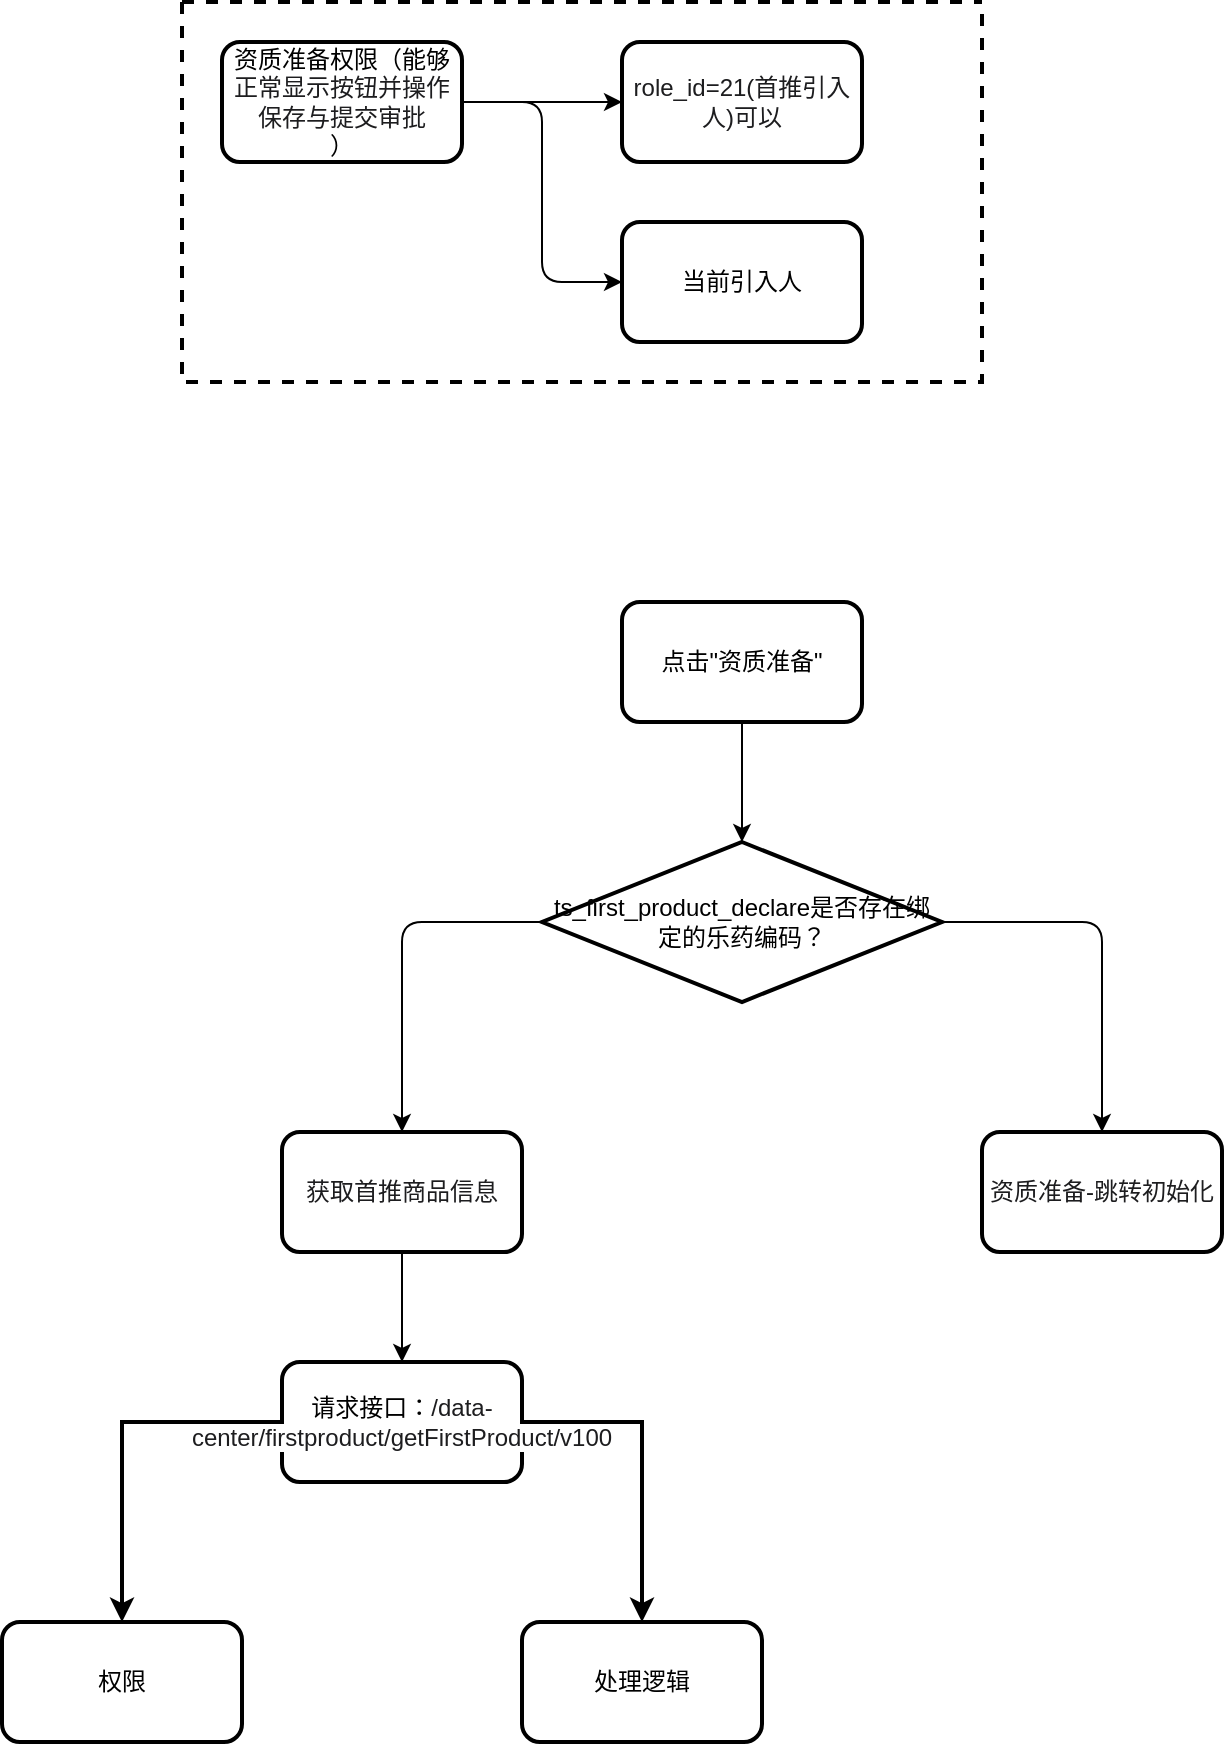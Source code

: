 <mxfile version="15.7.3" type="device" pages="4"><diagram id="WPfcQja5oIEPn3pyzZUy" name="第 1 页"><mxGraphModel dx="1929" dy="745" grid="1" gridSize="10" guides="1" tooltips="1" connect="1" arrows="1" fold="1" page="1" pageScale="1" pageWidth="827" pageHeight="1169" math="0" shadow="0"><root><mxCell id="0"/><mxCell id="1" parent="0"/><mxCell id="14" style="edgeStyle=orthogonalEdgeStyle;html=1;" parent="1" source="9" target="11" edge="1"><mxGeometry relative="1" as="geometry"/></mxCell><mxCell id="9" value="点击&quot;资质准备&quot;" style="rounded=1;whiteSpace=wrap;html=1;strokeWidth=2;" parent="1" vertex="1"><mxGeometry x="240" y="320" width="120" height="60" as="geometry"/></mxCell><mxCell id="17" style="edgeStyle=orthogonalEdgeStyle;html=1;" parent="1" source="11" target="15" edge="1"><mxGeometry relative="1" as="geometry"/></mxCell><mxCell id="18" style="edgeStyle=orthogonalEdgeStyle;html=1;entryX=0.5;entryY=0;entryDx=0;entryDy=0;" parent="1" source="11" target="16" edge="1"><mxGeometry relative="1" as="geometry"/></mxCell><mxCell id="11" value="ts_first_product_declare是否存在绑定的乐药编码？" style="rhombus;whiteSpace=wrap;html=1;strokeWidth=2;" parent="1" vertex="1"><mxGeometry x="200" y="440" width="200" height="80" as="geometry"/></mxCell><mxCell id="13" value="" style="group" parent="1" vertex="1" connectable="0"><mxGeometry x="20" y="20" width="400" height="190" as="geometry"/></mxCell><mxCell id="4" value="资质准备权限（能够&lt;span style=&quot;color: rgb(29 , 29 , 31) ; font-family: &amp;#34;helvetica neue&amp;#34; , , &amp;#34;blinkmacsystemfont&amp;#34; , &amp;#34;segoe ui&amp;#34; , &amp;#34;pingfang sc&amp;#34; , &amp;#34;roboto&amp;#34; , &amp;#34;microsoft yahei&amp;#34; , &amp;#34;source han sans sc&amp;#34; , &amp;#34;noto sans cjk sc&amp;#34; , &amp;#34;myriad pro&amp;#34; , &amp;#34;hiragino sans&amp;#34; , &amp;#34;yu gothic&amp;#34; , &amp;#34;lucida grande&amp;#34; , sans-serif ; background-color: rgb(255 , 255 , 255)&quot;&gt;&lt;font style=&quot;font-size: 12px&quot;&gt;正常显示按钮并操作保存与提交审批&lt;/font&gt;&lt;/span&gt;&lt;br&gt;）" style="rounded=1;whiteSpace=wrap;html=1;strokeWidth=2;" parent="13" vertex="1"><mxGeometry x="20" y="20" width="120" height="60" as="geometry"/></mxCell><mxCell id="5" value="&lt;span style=&quot;color: rgb(29 , 29 , 31) ; background-color: rgb(255 , 255 , 255)&quot;&gt;&lt;font style=&quot;font-size: 12px&quot;&gt;role_id=21(首推引入人)可以&lt;/font&gt;&lt;/span&gt;" style="rounded=1;whiteSpace=wrap;html=1;strokeWidth=2;" parent="13" vertex="1"><mxGeometry x="220" y="20" width="120" height="60" as="geometry"/></mxCell><mxCell id="7" value="当前引入人" style="rounded=1;whiteSpace=wrap;html=1;strokeWidth=2;" parent="13" vertex="1"><mxGeometry x="220" y="110" width="120" height="60" as="geometry"/></mxCell><mxCell id="12" value="" style="swimlane;startSize=0;strokeWidth=2;dashed=1;" parent="13" vertex="1"><mxGeometry width="400" height="190" as="geometry"><mxRectangle x="20" y="20" width="50" height="40" as="alternateBounds"/></mxGeometry></mxCell><mxCell id="6" style="edgeStyle=none;html=1;entryX=0;entryY=0.5;entryDx=0;entryDy=0;" parent="13" source="4" target="5" edge="1"><mxGeometry relative="1" as="geometry"/></mxCell><mxCell id="8" style="edgeStyle=orthogonalEdgeStyle;html=1;entryX=0;entryY=0.5;entryDx=0;entryDy=0;" parent="13" source="4" target="7" edge="1"><mxGeometry relative="1" as="geometry"/></mxCell><mxCell id="21" style="edgeStyle=orthogonalEdgeStyle;html=1;" parent="1" source="15" target="20" edge="1"><mxGeometry relative="1" as="geometry"/></mxCell><mxCell id="15" value="&lt;span style=&quot;color: rgb(29 , 29 , 31) ; font-family: &amp;#34;helvetica neue&amp;#34; , , &amp;#34;blinkmacsystemfont&amp;#34; , &amp;#34;segoe ui&amp;#34; , &amp;#34;pingfang sc&amp;#34; , &amp;#34;roboto&amp;#34; , &amp;#34;microsoft yahei&amp;#34; , &amp;#34;source han sans sc&amp;#34; , &amp;#34;noto sans cjk sc&amp;#34; , &amp;#34;myriad pro&amp;#34; , &amp;#34;hiragino sans&amp;#34; , &amp;#34;yu gothic&amp;#34; , &amp;#34;lucida grande&amp;#34; , sans-serif ; background-color: rgb(255 , 255 , 255)&quot;&gt;&lt;font style=&quot;font-size: 12px&quot;&gt;获取首推商品信息&lt;/font&gt;&lt;/span&gt;" style="rounded=1;whiteSpace=wrap;html=1;strokeWidth=2;" parent="1" vertex="1"><mxGeometry x="70" y="585" width="120" height="60" as="geometry"/></mxCell><mxCell id="16" value="&lt;span style=&quot;color: rgb(29 , 29 , 31) ; font-family: &amp;#34;helvetica neue&amp;#34; , , &amp;#34;blinkmacsystemfont&amp;#34; , &amp;#34;segoe ui&amp;#34; , &amp;#34;pingfang sc&amp;#34; , &amp;#34;roboto&amp;#34; , &amp;#34;microsoft yahei&amp;#34; , &amp;#34;source han sans sc&amp;#34; , &amp;#34;noto sans cjk sc&amp;#34; , &amp;#34;myriad pro&amp;#34; , &amp;#34;hiragino sans&amp;#34; , &amp;#34;yu gothic&amp;#34; , &amp;#34;lucida grande&amp;#34; , sans-serif ; background-color: rgb(255 , 255 , 255)&quot;&gt;&lt;font style=&quot;font-size: 12px&quot;&gt;资质准备-跳转初始化&lt;/font&gt;&lt;/span&gt;" style="rounded=1;whiteSpace=wrap;html=1;strokeWidth=2;" parent="1" vertex="1"><mxGeometry x="420" y="585" width="120" height="60" as="geometry"/></mxCell><mxCell id="tolySweGM1y1C775ZEbo-24" style="edgeStyle=orthogonalEdgeStyle;rounded=0;orthogonalLoop=1;jettySize=auto;html=1;entryX=0.5;entryY=0;entryDx=0;entryDy=0;fontSize=12;elbow=vertical;strokeWidth=2;" edge="1" parent="1" source="20" target="tolySweGM1y1C775ZEbo-22"><mxGeometry relative="1" as="geometry"/></mxCell><mxCell id="3tNxGhTiVsaATqFAb33--21" style="edgeStyle=orthogonalEdgeStyle;rounded=0;orthogonalLoop=1;jettySize=auto;html=1;entryX=0.5;entryY=0;entryDx=0;entryDy=0;fontSize=12;elbow=vertical;exitX=1;exitY=0.5;exitDx=0;exitDy=0;strokeWidth=2;" edge="1" parent="1" source="20" target="tolySweGM1y1C775ZEbo-23"><mxGeometry relative="1" as="geometry"/></mxCell><mxCell id="20" value="请求接口：&lt;span style=&quot;color: rgb(29 , 29 , 31) ; font-family: &amp;#34;helvetica neue&amp;#34; , , &amp;#34;blinkmacsystemfont&amp;#34; , &amp;#34;segoe ui&amp;#34; , &amp;#34;pingfang sc&amp;#34; , &amp;#34;roboto&amp;#34; , &amp;#34;microsoft yahei&amp;#34; , &amp;#34;source han sans sc&amp;#34; , &amp;#34;noto sans cjk sc&amp;#34; , &amp;#34;myriad pro&amp;#34; , &amp;#34;hiragino sans&amp;#34; , &amp;#34;yu gothic&amp;#34; , &amp;#34;lucida grande&amp;#34; , sans-serif ; background-color: rgb(255 , 255 , 255)&quot;&gt;&lt;font style=&quot;font-size: 12px&quot;&gt;/data-center/firstproduct/getFirstProduct/v100&lt;/font&gt;&lt;/span&gt;" style="rounded=1;whiteSpace=wrap;html=1;strokeWidth=2;" parent="1" vertex="1"><mxGeometry x="70" y="700" width="120" height="60" as="geometry"/></mxCell><UserObject label="权限" link="data:page/id,YXf1uLRItGu0j6dxuext" id="tolySweGM1y1C775ZEbo-22"><mxCell style="rounded=1;whiteSpace=wrap;html=1;fontSize=12;strokeWidth=2;" vertex="1" parent="1"><mxGeometry x="-70" y="830" width="120" height="60" as="geometry"/></mxCell></UserObject><UserObject label="处理逻辑" link="data:page/id,p10A2hyd7n5HCGMcP2vl" id="tolySweGM1y1C775ZEbo-23"><mxCell style="rounded=1;whiteSpace=wrap;html=1;fontSize=12;strokeWidth=2;" vertex="1" parent="1"><mxGeometry x="190" y="830" width="120" height="60" as="geometry"/></mxCell></UserObject></root></mxGraphModel></diagram><diagram id="YXf1uLRItGu0j6dxuext" name="获取首推商品接口权限"><mxGraphModel dx="1102" dy="745" grid="1" gridSize="10" guides="1" tooltips="1" connect="1" arrows="1" fold="1" page="1" pageScale="1" pageWidth="827" pageHeight="1169" math="0" shadow="0"><root><mxCell id="leoAgsFtz66sRSem1YmW-0"/><mxCell id="leoAgsFtz66sRSem1YmW-1" parent="leoAgsFtz66sRSem1YmW-0"/><mxCell id="gjRkKjlhrClscp_FDiNg-2" style="edgeStyle=orthogonalEdgeStyle;rounded=0;orthogonalLoop=1;jettySize=auto;html=1;entryX=0;entryY=0.5;entryDx=0;entryDy=0;fontSize=12;elbow=vertical;" edge="1" parent="leoAgsFtz66sRSem1YmW-1" source="y3dWnA7UW4Gwfb8DywB7-0" target="y3dWnA7UW4Gwfb8DywB7-1"><mxGeometry relative="1" as="geometry"/></mxCell><mxCell id="gjRkKjlhrClscp_FDiNg-3" style="edgeStyle=orthogonalEdgeStyle;rounded=0;orthogonalLoop=1;jettySize=auto;html=1;fontSize=12;elbow=vertical;" edge="1" parent="leoAgsFtz66sRSem1YmW-1" source="y3dWnA7UW4Gwfb8DywB7-0" target="gjRkKjlhrClscp_FDiNg-0"><mxGeometry relative="1" as="geometry"/></mxCell><mxCell id="gjRkKjlhrClscp_FDiNg-4" style="edgeStyle=orthogonalEdgeStyle;rounded=0;orthogonalLoop=1;jettySize=auto;html=1;entryX=0;entryY=0.5;entryDx=0;entryDy=0;fontSize=12;elbow=vertical;" edge="1" parent="leoAgsFtz66sRSem1YmW-1" source="y3dWnA7UW4Gwfb8DywB7-0" target="gjRkKjlhrClscp_FDiNg-1"><mxGeometry relative="1" as="geometry"/></mxCell><mxCell id="y3dWnA7UW4Gwfb8DywB7-0" value="接口：&lt;span style=&quot;color: rgb(29 , 29 , 31) ; background-color: rgb(255 , 255 , 255)&quot;&gt;/data-center/firstproduct/getFirstProduct/v100权限说明（或）&lt;/span&gt;" style="rounded=1;whiteSpace=wrap;html=1;strokeWidth=2;" parent="leoAgsFtz66sRSem1YmW-1" vertex="1"><mxGeometry x="160" y="200" width="120" height="60" as="geometry"/></mxCell><mxCell id="y3dWnA7UW4Gwfb8DywB7-1" value="&lt;span style=&quot;color: rgb(29 , 29 , 31) ; font-family: &amp;#34;helvetica neue&amp;#34; , , &amp;#34;blinkmacsystemfont&amp;#34; , &amp;#34;segoe ui&amp;#34; , &amp;#34;pingfang sc&amp;#34; , &amp;#34;roboto&amp;#34; , &amp;#34;microsoft yahei&amp;#34; , &amp;#34;source han sans sc&amp;#34; , &amp;#34;noto sans cjk sc&amp;#34; , &amp;#34;myriad pro&amp;#34; , &amp;#34;hiragino sans&amp;#34; , &amp;#34;yu gothic&amp;#34; , &amp;#34;lucida grande&amp;#34; , sans-serif ; background-color: rgb(255 , 255 , 255)&quot;&gt;&lt;font style=&quot;font-size: 12px&quot;&gt;first_product_list【商品资料-首推商品资料】&lt;/font&gt;&lt;/span&gt;" style="rounded=1;whiteSpace=wrap;html=1;strokeWidth=2;" parent="leoAgsFtz66sRSem1YmW-1" vertex="1"><mxGeometry x="400" y="80" width="120" height="60" as="geometry"/></mxCell><mxCell id="gjRkKjlhrClscp_FDiNg-0" value="&lt;span style=&quot;color: rgb(29 , 29 , 31) ; background-color: rgb(255 , 255 , 255)&quot;&gt;&lt;font style=&quot;font-size: 12px&quot;&gt;introducer_product_declare_new【首推商品申报-审核中-普通申报】&lt;/font&gt;&lt;/span&gt;" style="rounded=1;whiteSpace=wrap;html=1;strokeWidth=2;" vertex="1" parent="leoAgsFtz66sRSem1YmW-1"><mxGeometry x="400" y="200" width="180" height="60" as="geometry"/></mxCell><mxCell id="gjRkKjlhrClscp_FDiNg-1" value="&lt;span style=&quot;color: rgb(29 , 29 , 31) ; font-family: &amp;#34;helvetica neue&amp;#34; , , &amp;#34;blinkmacsystemfont&amp;#34; , &amp;#34;segoe ui&amp;#34; , &amp;#34;pingfang sc&amp;#34; , &amp;#34;roboto&amp;#34; , &amp;#34;microsoft yahei&amp;#34; , &amp;#34;source han sans sc&amp;#34; , &amp;#34;noto sans cjk sc&amp;#34; , &amp;#34;myriad pro&amp;#34; , &amp;#34;hiragino sans&amp;#34; , &amp;#34;yu gothic&amp;#34; , &amp;#34;lucida grande&amp;#34; , sans-serif ; background-color: rgb(255 , 255 , 255)&quot;&gt;&lt;font style=&quot;font-size: 12px&quot;&gt;declare_passed_qualification_prepare【首推商品申报-审核通过-资质准备_操作】&lt;/font&gt;&lt;/span&gt;" style="rounded=1;whiteSpace=wrap;html=1;strokeWidth=2;" vertex="1" parent="leoAgsFtz66sRSem1YmW-1"><mxGeometry x="400" y="320" width="230" height="60" as="geometry"/></mxCell></root></mxGraphModel></diagram><diagram id="p10A2hyd7n5HCGMcP2vl" name="获取首推商品逻辑"><mxGraphModel dx="1102" dy="745" grid="1" gridSize="10" guides="1" tooltips="1" connect="1" arrows="1" fold="1" page="1" pageScale="1" pageWidth="827" pageHeight="1169" math="0" shadow="0"><root><mxCell id="84rG2cgDSMmh1bDQ3Bee-0"/><mxCell id="84rG2cgDSMmh1bDQ3Bee-1" parent="84rG2cgDSMmh1bDQ3Bee-0"/><mxCell id="9heXXg4yebDUAT0vKO_C-5" style="edgeStyle=orthogonalEdgeStyle;rounded=0;orthogonalLoop=1;jettySize=auto;html=1;fontSize=12;strokeWidth=2;elbow=vertical;" edge="1" parent="84rG2cgDSMmh1bDQ3Bee-1" source="84rG2cgDSMmh1bDQ3Bee-2" target="9heXXg4yebDUAT0vKO_C-0"><mxGeometry relative="1" as="geometry"/></mxCell><mxCell id="84rG2cgDSMmh1bDQ3Bee-2" value="入参：productId" style="rounded=1;whiteSpace=wrap;html=1;fontSize=12;strokeWidth=2;" vertex="1" parent="84rG2cgDSMmh1bDQ3Bee-1"><mxGeometry x="200" y="80" width="120" height="60" as="geometry"/></mxCell><mxCell id="9heXXg4yebDUAT0vKO_C-6" style="edgeStyle=orthogonalEdgeStyle;rounded=0;orthogonalLoop=1;jettySize=auto;html=1;fontSize=12;strokeWidth=2;elbow=vertical;" edge="1" parent="84rG2cgDSMmh1bDQ3Bee-1" source="9heXXg4yebDUAT0vKO_C-0" target="9heXXg4yebDUAT0vKO_C-2"><mxGeometry relative="1" as="geometry"/></mxCell><mxCell id="9heXXg4yebDUAT0vKO_C-0" value="根据productId查询ts_first_product" style="rounded=1;whiteSpace=wrap;html=1;fontSize=12;strokeWidth=2;" vertex="1" parent="84rG2cgDSMmh1bDQ3Bee-1"><mxGeometry x="200" y="190" width="120" height="60" as="geometry"/></mxCell><mxCell id="9heXXg4yebDUAT0vKO_C-4" style="edgeStyle=orthogonalEdgeStyle;rounded=0;orthogonalLoop=1;jettySize=auto;html=1;fontSize=12;elbow=vertical;strokeWidth=2;" edge="1" parent="84rG2cgDSMmh1bDQ3Bee-1" source="9heXXg4yebDUAT0vKO_C-2" target="9heXXg4yebDUAT0vKO_C-3"><mxGeometry relative="1" as="geometry"/></mxCell><mxCell id="9heXXg4yebDUAT0vKO_C-7" value="无法找到" style="edgeLabel;html=1;align=center;verticalAlign=middle;resizable=0;points=[];fontSize=12;" vertex="1" connectable="0" parent="9heXXg4yebDUAT0vKO_C-4"><mxGeometry x="-0.114" y="5" relative="1" as="geometry"><mxPoint as="offset"/></mxGeometry></mxCell><mxCell id="9heXXg4yebDUAT0vKO_C-10" style="edgeStyle=orthogonalEdgeStyle;rounded=0;orthogonalLoop=1;jettySize=auto;html=1;fontSize=12;strokeWidth=2;elbow=vertical;" edge="1" parent="84rG2cgDSMmh1bDQ3Bee-1" source="9heXXg4yebDUAT0vKO_C-2" target="9heXXg4yebDUAT0vKO_C-9"><mxGeometry relative="1" as="geometry"/></mxCell><mxCell id="9heXXg4yebDUAT0vKO_C-2" value="是否能够找到首推商品记录" style="rhombus;whiteSpace=wrap;html=1;fontSize=12;strokeWidth=2;" vertex="1" parent="84rG2cgDSMmh1bDQ3Bee-1"><mxGeometry x="165" y="330" width="190" height="80" as="geometry"/></mxCell><mxCell id="9heXXg4yebDUAT0vKO_C-3" value="报错：PARAM_ERROR：参数错误：商品不存在" style="rounded=1;whiteSpace=wrap;html=1;fontSize=12;strokeWidth=2;" vertex="1" parent="84rG2cgDSMmh1bDQ3Bee-1"><mxGeometry x="410" y="480" width="120" height="60" as="geometry"/></mxCell><mxCell id="9heXXg4yebDUAT0vKO_C-14" style="edgeStyle=orthogonalEdgeStyle;rounded=0;orthogonalLoop=1;jettySize=auto;html=1;fontSize=12;strokeWidth=2;elbow=vertical;exitX=0;exitY=0.5;exitDx=0;exitDy=0;" edge="1" parent="84rG2cgDSMmh1bDQ3Bee-1" source="9heXXg4yebDUAT0vKO_C-9" target="9heXXg4yebDUAT0vKO_C-11"><mxGeometry relative="1" as="geometry"/></mxCell><mxCell id="9heXXg4yebDUAT0vKO_C-18" value="否" style="edgeLabel;html=1;align=center;verticalAlign=middle;resizable=0;points=[];fontSize=12;" vertex="1" connectable="0" parent="9heXXg4yebDUAT0vKO_C-14"><mxGeometry x="0.099" y="-1" relative="1" as="geometry"><mxPoint as="offset"/></mxGeometry></mxCell><mxCell id="9heXXg4yebDUAT0vKO_C-15" style="edgeStyle=orthogonalEdgeStyle;rounded=0;orthogonalLoop=1;jettySize=auto;html=1;fontSize=12;strokeWidth=2;elbow=vertical;" edge="1" parent="84rG2cgDSMmh1bDQ3Bee-1" source="9heXXg4yebDUAT0vKO_C-9" target="9heXXg4yebDUAT0vKO_C-12"><mxGeometry relative="1" as="geometry"/></mxCell><mxCell id="9heXXg4yebDUAT0vKO_C-19" value="是" style="edgeLabel;html=1;align=center;verticalAlign=middle;resizable=0;points=[];fontSize=12;" vertex="1" connectable="0" parent="9heXXg4yebDUAT0vKO_C-15"><mxGeometry x="0.305" y="4" relative="1" as="geometry"><mxPoint as="offset"/></mxGeometry></mxCell><mxCell id="9heXXg4yebDUAT0vKO_C-9" value="ts_first_product是否为有效状态【status=3】【FirstProductStatus.ENABLE.status()】" style="rhombus;whiteSpace=wrap;html=1;fontSize=12;strokeWidth=2;" vertex="1" parent="84rG2cgDSMmh1bDQ3Bee-1"><mxGeometry x="162.5" y="590" width="195" height="80" as="geometry"/></mxCell><mxCell id="9heXXg4yebDUAT0vKO_C-22" style="edgeStyle=orthogonalEdgeStyle;rounded=0;orthogonalLoop=1;jettySize=auto;html=1;entryX=0.5;entryY=0;entryDx=0;entryDy=0;fontSize=12;strokeWidth=2;elbow=vertical;" edge="1" parent="84rG2cgDSMmh1bDQ3Bee-1" source="9heXXg4yebDUAT0vKO_C-11" target="9heXXg4yebDUAT0vKO_C-20"><mxGeometry relative="1" as="geometry"/></mxCell><mxCell id="9heXXg4yebDUAT0vKO_C-11" value="通过BeanUtil.toBean将firstProduct转化为GetFirstProductResponse" style="rounded=1;whiteSpace=wrap;html=1;fontSize=12;strokeWidth=2;" vertex="1" parent="84rG2cgDSMmh1bDQ3Bee-1"><mxGeometry x="30" y="890" width="150" height="80" as="geometry"/></mxCell><mxCell id="9heXXg4yebDUAT0vKO_C-17" style="edgeStyle=orthogonalEdgeStyle;rounded=0;orthogonalLoop=1;jettySize=auto;html=1;fontSize=12;strokeWidth=2;elbow=vertical;" edge="1" parent="84rG2cgDSMmh1bDQ3Bee-1" source="9heXXg4yebDUAT0vKO_C-12" target="9heXXg4yebDUAT0vKO_C-13"><mxGeometry relative="1" as="geometry"/></mxCell><mxCell id="9heXXg4yebDUAT0vKO_C-12" value="通过productCode获取ts_basic_product记录【如果首推商品为有效状态，一定存在基础商品记录】" style="rounded=1;whiteSpace=wrap;html=1;fontSize=12;strokeWidth=2;" vertex="1" parent="84rG2cgDSMmh1bDQ3Bee-1"><mxGeometry x="400" y="750" width="130" height="80" as="geometry"/></mxCell><mxCell id="9heXXg4yebDUAT0vKO_C-23" style="edgeStyle=orthogonalEdgeStyle;rounded=0;orthogonalLoop=1;jettySize=auto;html=1;fontSize=12;strokeWidth=2;elbow=vertical;" edge="1" parent="84rG2cgDSMmh1bDQ3Bee-1" source="9heXXg4yebDUAT0vKO_C-13" target="9heXXg4yebDUAT0vKO_C-20"><mxGeometry relative="1" as="geometry"/></mxCell><mxCell id="9heXXg4yebDUAT0vKO_C-13" value="通过BeanUtil.toBean将basicProduct转化为GetFirstProductResponse，并设置为有效状态【status=3】" style="rounded=1;whiteSpace=wrap;html=1;fontSize=12;strokeWidth=2;" vertex="1" parent="84rG2cgDSMmh1bDQ3Bee-1"><mxGeometry x="387.5" y="890" width="155" height="110" as="geometry"/></mxCell><mxCell id="zu9Iy86dlMq7CK67zmnD-1" style="edgeStyle=orthogonalEdgeStyle;rounded=0;orthogonalLoop=1;jettySize=auto;html=1;fontSize=12;strokeWidth=2;elbow=vertical;" edge="1" parent="84rG2cgDSMmh1bDQ3Bee-1" source="9heXXg4yebDUAT0vKO_C-20" target="zu9Iy86dlMq7CK67zmnD-0"><mxGeometry relative="1" as="geometry"/></mxCell><UserObject label="设置编辑权限isAuditable" link="data:page/id,siyCtcXwn9EbncXO-KKV" id="9heXXg4yebDUAT0vKO_C-20"><mxCell style="rounded=1;whiteSpace=wrap;html=1;fontSize=12;strokeWidth=2;" vertex="1" parent="84rG2cgDSMmh1bDQ3Bee-1"><mxGeometry x="210" y="1120" width="120" height="60" as="geometry"/></mxCell></UserObject><mxCell id="zu9Iy86dlMq7CK67zmnD-3" style="edgeStyle=orthogonalEdgeStyle;rounded=0;orthogonalLoop=1;jettySize=auto;html=1;fontSize=12;strokeWidth=2;elbow=vertical;" edge="1" parent="84rG2cgDSMmh1bDQ3Bee-1" source="zu9Iy86dlMq7CK67zmnD-0" target="zu9Iy86dlMq7CK67zmnD-2"><mxGeometry relative="1" as="geometry"/></mxCell><mxCell id="zu9Iy86dlMq7CK67zmnD-0" value="creator设置为中文名" style="rounded=1;whiteSpace=wrap;html=1;fontSize=12;strokeWidth=2;" vertex="1" parent="84rG2cgDSMmh1bDQ3Bee-1"><mxGeometry x="210" y="1280" width="120" height="60" as="geometry"/></mxCell><mxCell id="zu9Iy86dlMq7CK67zmnD-5" style="edgeStyle=orthogonalEdgeStyle;rounded=0;orthogonalLoop=1;jettySize=auto;html=1;entryX=0.5;entryY=0;entryDx=0;entryDy=0;fontSize=12;strokeWidth=2;elbow=vertical;" edge="1" parent="84rG2cgDSMmh1bDQ3Bee-1" source="zu9Iy86dlMq7CK67zmnD-2" target="zu9Iy86dlMq7CK67zmnD-4"><mxGeometry relative="1" as="geometry"/></mxCell><mxCell id="zu9Iy86dlMq7CK67zmnD-2" value="根据productId获取证照" style="rounded=1;whiteSpace=wrap;html=1;fontSize=12;strokeWidth=2;" vertex="1" parent="84rG2cgDSMmh1bDQ3Bee-1"><mxGeometry x="210" y="1400" width="120" height="60" as="geometry"/></mxCell><mxCell id="zu9Iy86dlMq7CK67zmnD-7" style="edgeStyle=orthogonalEdgeStyle;rounded=0;orthogonalLoop=1;jettySize=auto;html=1;fontSize=12;strokeWidth=2;elbow=vertical;" edge="1" parent="84rG2cgDSMmh1bDQ3Bee-1" source="zu9Iy86dlMq7CK67zmnD-4" target="zu9Iy86dlMq7CK67zmnD-6"><mxGeometry relative="1" as="geometry"/></mxCell><mxCell id="zu9Iy86dlMq7CK67zmnD-4" value="设置税务分类，根据firstProduct.taxClassificationId获取ts_tax_classification记录，然后设置taxClassificationCode和taxClassificationName" style="rounded=1;whiteSpace=wrap;html=1;fontSize=12;strokeWidth=2;" vertex="1" parent="84rG2cgDSMmh1bDQ3Bee-1"><mxGeometry x="185.5" y="1550" width="170" height="90" as="geometry"/></mxCell><mxCell id="zu9Iy86dlMq7CK67zmnD-9" style="edgeStyle=orthogonalEdgeStyle;rounded=0;orthogonalLoop=1;jettySize=auto;html=1;fontSize=12;strokeWidth=2;elbow=vertical;" edge="1" parent="84rG2cgDSMmh1bDQ3Bee-1" source="zu9Iy86dlMq7CK67zmnD-6" target="zu9Iy86dlMq7CK67zmnD-8"><mxGeometry relative="1" as="geometry"/></mxCell><mxCell id="zu9Iy86dlMq7CK67zmnD-6" value="设置集采和分采：根据productCode获取ts_first_product_declare,存在则直接使用申报记录的purchasedForm，否则为0" style="rounded=1;whiteSpace=wrap;html=1;fontSize=12;strokeWidth=2;" vertex="1" parent="84rG2cgDSMmh1bDQ3Bee-1"><mxGeometry x="195" y="1754" width="150" height="126" as="geometry"/></mxCell><mxCell id="zu9Iy86dlMq7CK67zmnD-8" value="返回getFirstProductResponse" style="rounded=1;whiteSpace=wrap;html=1;fontSize=12;strokeWidth=2;" vertex="1" parent="84rG2cgDSMmh1bDQ3Bee-1"><mxGeometry x="210" y="2040" width="120" height="60" as="geometry"/></mxCell></root></mxGraphModel></diagram><diagram id="siyCtcXwn9EbncXO-KKV" name="设置编辑权限"><mxGraphModel dx="1929" dy="745" grid="1" gridSize="10" guides="1" tooltips="1" connect="1" arrows="1" fold="1" page="1" pageScale="1" pageWidth="827" pageHeight="1169" math="0" shadow="0"><root><mxCell id="QhaBlgGvkBUoz41vOT-Y-0"/><mxCell id="QhaBlgGvkBUoz41vOT-Y-1" parent="QhaBlgGvkBUoz41vOT-Y-0"/><mxCell id="JuDdBhkDiRgi4sW8_2V2-10" style="edgeStyle=orthogonalEdgeStyle;rounded=0;orthogonalLoop=1;jettySize=auto;html=1;fontSize=12;strokeWidth=2;elbow=vertical;entryX=0;entryY=0.5;entryDx=0;entryDy=0;" edge="1" parent="QhaBlgGvkBUoz41vOT-Y-1" source="JuDdBhkDiRgi4sW8_2V2-0" target="JuDdBhkDiRgi4sW8_2V2-1"><mxGeometry relative="1" as="geometry"/></mxCell><mxCell id="JuDdBhkDiRgi4sW8_2V2-13" style="edgeStyle=orthogonalEdgeStyle;rounded=0;orthogonalLoop=1;jettySize=auto;html=1;entryX=0;entryY=0.5;entryDx=0;entryDy=0;fontSize=12;strokeWidth=2;elbow=vertical;" edge="1" parent="QhaBlgGvkBUoz41vOT-Y-1" source="JuDdBhkDiRgi4sW8_2V2-0" target="JuDdBhkDiRgi4sW8_2V2-6"><mxGeometry relative="1" as="geometry"/></mxCell><mxCell id="JuDdBhkDiRgi4sW8_2V2-21" style="edgeStyle=orthogonalEdgeStyle;rounded=0;orthogonalLoop=1;jettySize=auto;html=1;entryX=0;entryY=0.5;entryDx=0;entryDy=0;fontSize=12;strokeWidth=2;elbow=vertical;" edge="1" parent="QhaBlgGvkBUoz41vOT-Y-1" source="JuDdBhkDiRgi4sW8_2V2-0" target="JuDdBhkDiRgi4sW8_2V2-16"><mxGeometry relative="1" as="geometry"/></mxCell><mxCell id="JuDdBhkDiRgi4sW8_2V2-0" value="执行com.leyo.service.biz.&lt;br&gt;product.&lt;br&gt;FirstProductService#checkIsEditable" style="rounded=1;whiteSpace=wrap;html=1;fontSize=12;strokeWidth=2;" vertex="1" parent="QhaBlgGvkBUoz41vOT-Y-1"><mxGeometry x="-470" y="330" width="220" height="100" as="geometry"/></mxCell><mxCell id="JuDdBhkDiRgi4sW8_2V2-12" style="edgeStyle=orthogonalEdgeStyle;rounded=0;orthogonalLoop=1;jettySize=auto;html=1;entryX=0;entryY=0.5;entryDx=0;entryDy=0;fontSize=12;strokeWidth=2;elbow=vertical;" edge="1" parent="QhaBlgGvkBUoz41vOT-Y-1" source="JuDdBhkDiRgi4sW8_2V2-1" target="JuDdBhkDiRgi4sW8_2V2-3"><mxGeometry relative="1" as="geometry"/></mxCell><mxCell id="JuDdBhkDiRgi4sW8_2V2-1" value="1.当前操作账号为引入人&lt;br&gt;2.上步获取的首推商品状态不是待审核状态&lt;br&gt;3.当前账号角色为首推商品建档人员【role_id=3,21】" style="rounded=1;whiteSpace=wrap;html=1;fontSize=12;strokeWidth=2;" vertex="1" parent="QhaBlgGvkBUoz41vOT-Y-1"><mxGeometry x="80" y="220" width="200" height="100" as="geometry"/></mxCell><mxCell id="JuDdBhkDiRgi4sW8_2V2-3" value="返回1" style="rounded=1;whiteSpace=wrap;html=1;fontSize=12;strokeWidth=2;" vertex="1" parent="QhaBlgGvkBUoz41vOT-Y-1"><mxGeometry x="510" y="230" width="140" height="80" as="geometry"/></mxCell><mxCell id="JuDdBhkDiRgi4sW8_2V2-15" style="edgeStyle=orthogonalEdgeStyle;rounded=0;orthogonalLoop=1;jettySize=auto;html=1;fontSize=12;strokeWidth=2;elbow=vertical;" edge="1" parent="QhaBlgGvkBUoz41vOT-Y-1" source="JuDdBhkDiRgi4sW8_2V2-6" target="JuDdBhkDiRgi4sW8_2V2-7"><mxGeometry relative="1" as="geometry"/></mxCell><mxCell id="JuDdBhkDiRgi4sW8_2V2-6" value="1.&lt;span style=&quot;color: rgb(29 , 29 , 31) ; font-family: &amp;#34;helvetica neue&amp;#34; , , &amp;#34;blinkmacsystemfont&amp;#34; , &amp;#34;segoe ui&amp;#34; , &amp;#34;pingfang sc&amp;#34; , &amp;#34;roboto&amp;#34; , &amp;#34;microsoft yahei&amp;#34; , &amp;#34;source han sans sc&amp;#34; , &amp;#34;noto sans cjk sc&amp;#34; , &amp;#34;myriad pro&amp;#34; , &amp;#34;hiragino sans&amp;#34; , &amp;#34;yu gothic&amp;#34; , &amp;#34;lucida grande&amp;#34; , sans-serif ; background-color: rgb(255 , 255 , 255)&quot;&gt;&lt;font style=&quot;font-size: 12px&quot;&gt;当前角色是首推商品审核角色【role_id=4】&lt;/font&gt;&lt;/span&gt;&lt;br&gt;2.上步获取的&lt;span style=&quot;color: rgb(29 , 29 , 31) ; font-family: &amp;#34;helvetica neue&amp;#34; , , &amp;#34;blinkmacsystemfont&amp;#34; , &amp;#34;segoe ui&amp;#34; , &amp;#34;pingfang sc&amp;#34; , &amp;#34;roboto&amp;#34; , &amp;#34;microsoft yahei&amp;#34; , &amp;#34;source han sans sc&amp;#34; , &amp;#34;noto sans cjk sc&amp;#34; , &amp;#34;myriad pro&amp;#34; , &amp;#34;hiragino sans&amp;#34; , &amp;#34;yu gothic&amp;#34; , &amp;#34;lucida grande&amp;#34; , sans-serif ; background-color: rgb(255 , 255 , 255)&quot;&gt;&lt;font style=&quot;font-size: 12px&quot;&gt;首推商品状态不是草稿状态【status!=1】&lt;/font&gt;&lt;/span&gt;" style="rounded=1;whiteSpace=wrap;html=1;fontSize=12;strokeWidth=2;" vertex="1" parent="QhaBlgGvkBUoz41vOT-Y-1"><mxGeometry x="81" y="450" width="150" height="80" as="geometry"/></mxCell><mxCell id="JuDdBhkDiRgi4sW8_2V2-7" value="返回1" style="rounded=1;whiteSpace=wrap;html=1;fontSize=12;strokeWidth=2;" vertex="1" parent="QhaBlgGvkBUoz41vOT-Y-1"><mxGeometry x="530" y="445" width="120" height="90" as="geometry"/></mxCell><mxCell id="JuDdBhkDiRgi4sW8_2V2-20" style="edgeStyle=orthogonalEdgeStyle;rounded=0;orthogonalLoop=1;jettySize=auto;html=1;fontSize=12;strokeWidth=2;elbow=vertical;" edge="1" parent="QhaBlgGvkBUoz41vOT-Y-1" source="JuDdBhkDiRgi4sW8_2V2-16" target="JuDdBhkDiRgi4sW8_2V2-17"><mxGeometry relative="1" as="geometry"/></mxCell><mxCell id="JuDdBhkDiRgi4sW8_2V2-16" value="根据首推商品的productCode查找ts_first_product_declare" style="rounded=1;whiteSpace=wrap;html=1;fontSize=12;strokeWidth=2;" vertex="1" parent="QhaBlgGvkBUoz41vOT-Y-1"><mxGeometry x="81" y="650" width="159" height="80" as="geometry"/></mxCell><mxCell id="JuDdBhkDiRgi4sW8_2V2-19" style="edgeStyle=orthogonalEdgeStyle;rounded=0;orthogonalLoop=1;jettySize=auto;html=1;fontSize=12;strokeWidth=2;elbow=vertical;" edge="1" parent="QhaBlgGvkBUoz41vOT-Y-1" source="JuDdBhkDiRgi4sW8_2V2-17" target="JuDdBhkDiRgi4sW8_2V2-18"><mxGeometry relative="1" as="geometry"/></mxCell><mxCell id="JuDdBhkDiRgi4sW8_2V2-25" value="是" style="edgeLabel;html=1;align=center;verticalAlign=middle;resizable=0;points=[];fontSize=12;" vertex="1" connectable="0" parent="JuDdBhkDiRgi4sW8_2V2-19"><mxGeometry x="-0.302" relative="1" as="geometry"><mxPoint as="offset"/></mxGeometry></mxCell><mxCell id="JuDdBhkDiRgi4sW8_2V2-23" style="edgeStyle=orthogonalEdgeStyle;rounded=0;orthogonalLoop=1;jettySize=auto;html=1;entryX=0;entryY=0.5;entryDx=0;entryDy=0;fontSize=12;strokeWidth=2;elbow=vertical;exitX=0.5;exitY=1;exitDx=0;exitDy=0;" edge="1" parent="QhaBlgGvkBUoz41vOT-Y-1" source="JuDdBhkDiRgi4sW8_2V2-17" target="JuDdBhkDiRgi4sW8_2V2-22"><mxGeometry relative="1" as="geometry"/></mxCell><mxCell id="JuDdBhkDiRgi4sW8_2V2-24" value="否" style="edgeLabel;html=1;align=center;verticalAlign=middle;resizable=0;points=[];fontSize=12;" vertex="1" connectable="0" parent="JuDdBhkDiRgi4sW8_2V2-23"><mxGeometry x="0.482" y="-2" relative="1" as="geometry"><mxPoint as="offset"/></mxGeometry></mxCell><mxCell id="JuDdBhkDiRgi4sW8_2V2-17" value="存在ts_first_product_declare且引入人为当前账号" style="rhombus;whiteSpace=wrap;html=1;fontSize=12;strokeWidth=2;" vertex="1" parent="QhaBlgGvkBUoz41vOT-Y-1"><mxGeometry x="360" y="650" width="220" height="80" as="geometry"/></mxCell><mxCell id="JuDdBhkDiRgi4sW8_2V2-18" value="返回1" style="rounded=1;whiteSpace=wrap;html=1;fontSize=12;strokeWidth=2;" vertex="1" parent="QhaBlgGvkBUoz41vOT-Y-1"><mxGeometry x="707" y="660" width="120" height="60" as="geometry"/></mxCell><mxCell id="JuDdBhkDiRgi4sW8_2V2-22" value="返回0" style="rounded=1;whiteSpace=wrap;html=1;fontSize=12;strokeWidth=2;" vertex="1" parent="QhaBlgGvkBUoz41vOT-Y-1"><mxGeometry x="707" y="790" width="120" height="60" as="geometry"/></mxCell></root></mxGraphModel></diagram></mxfile>